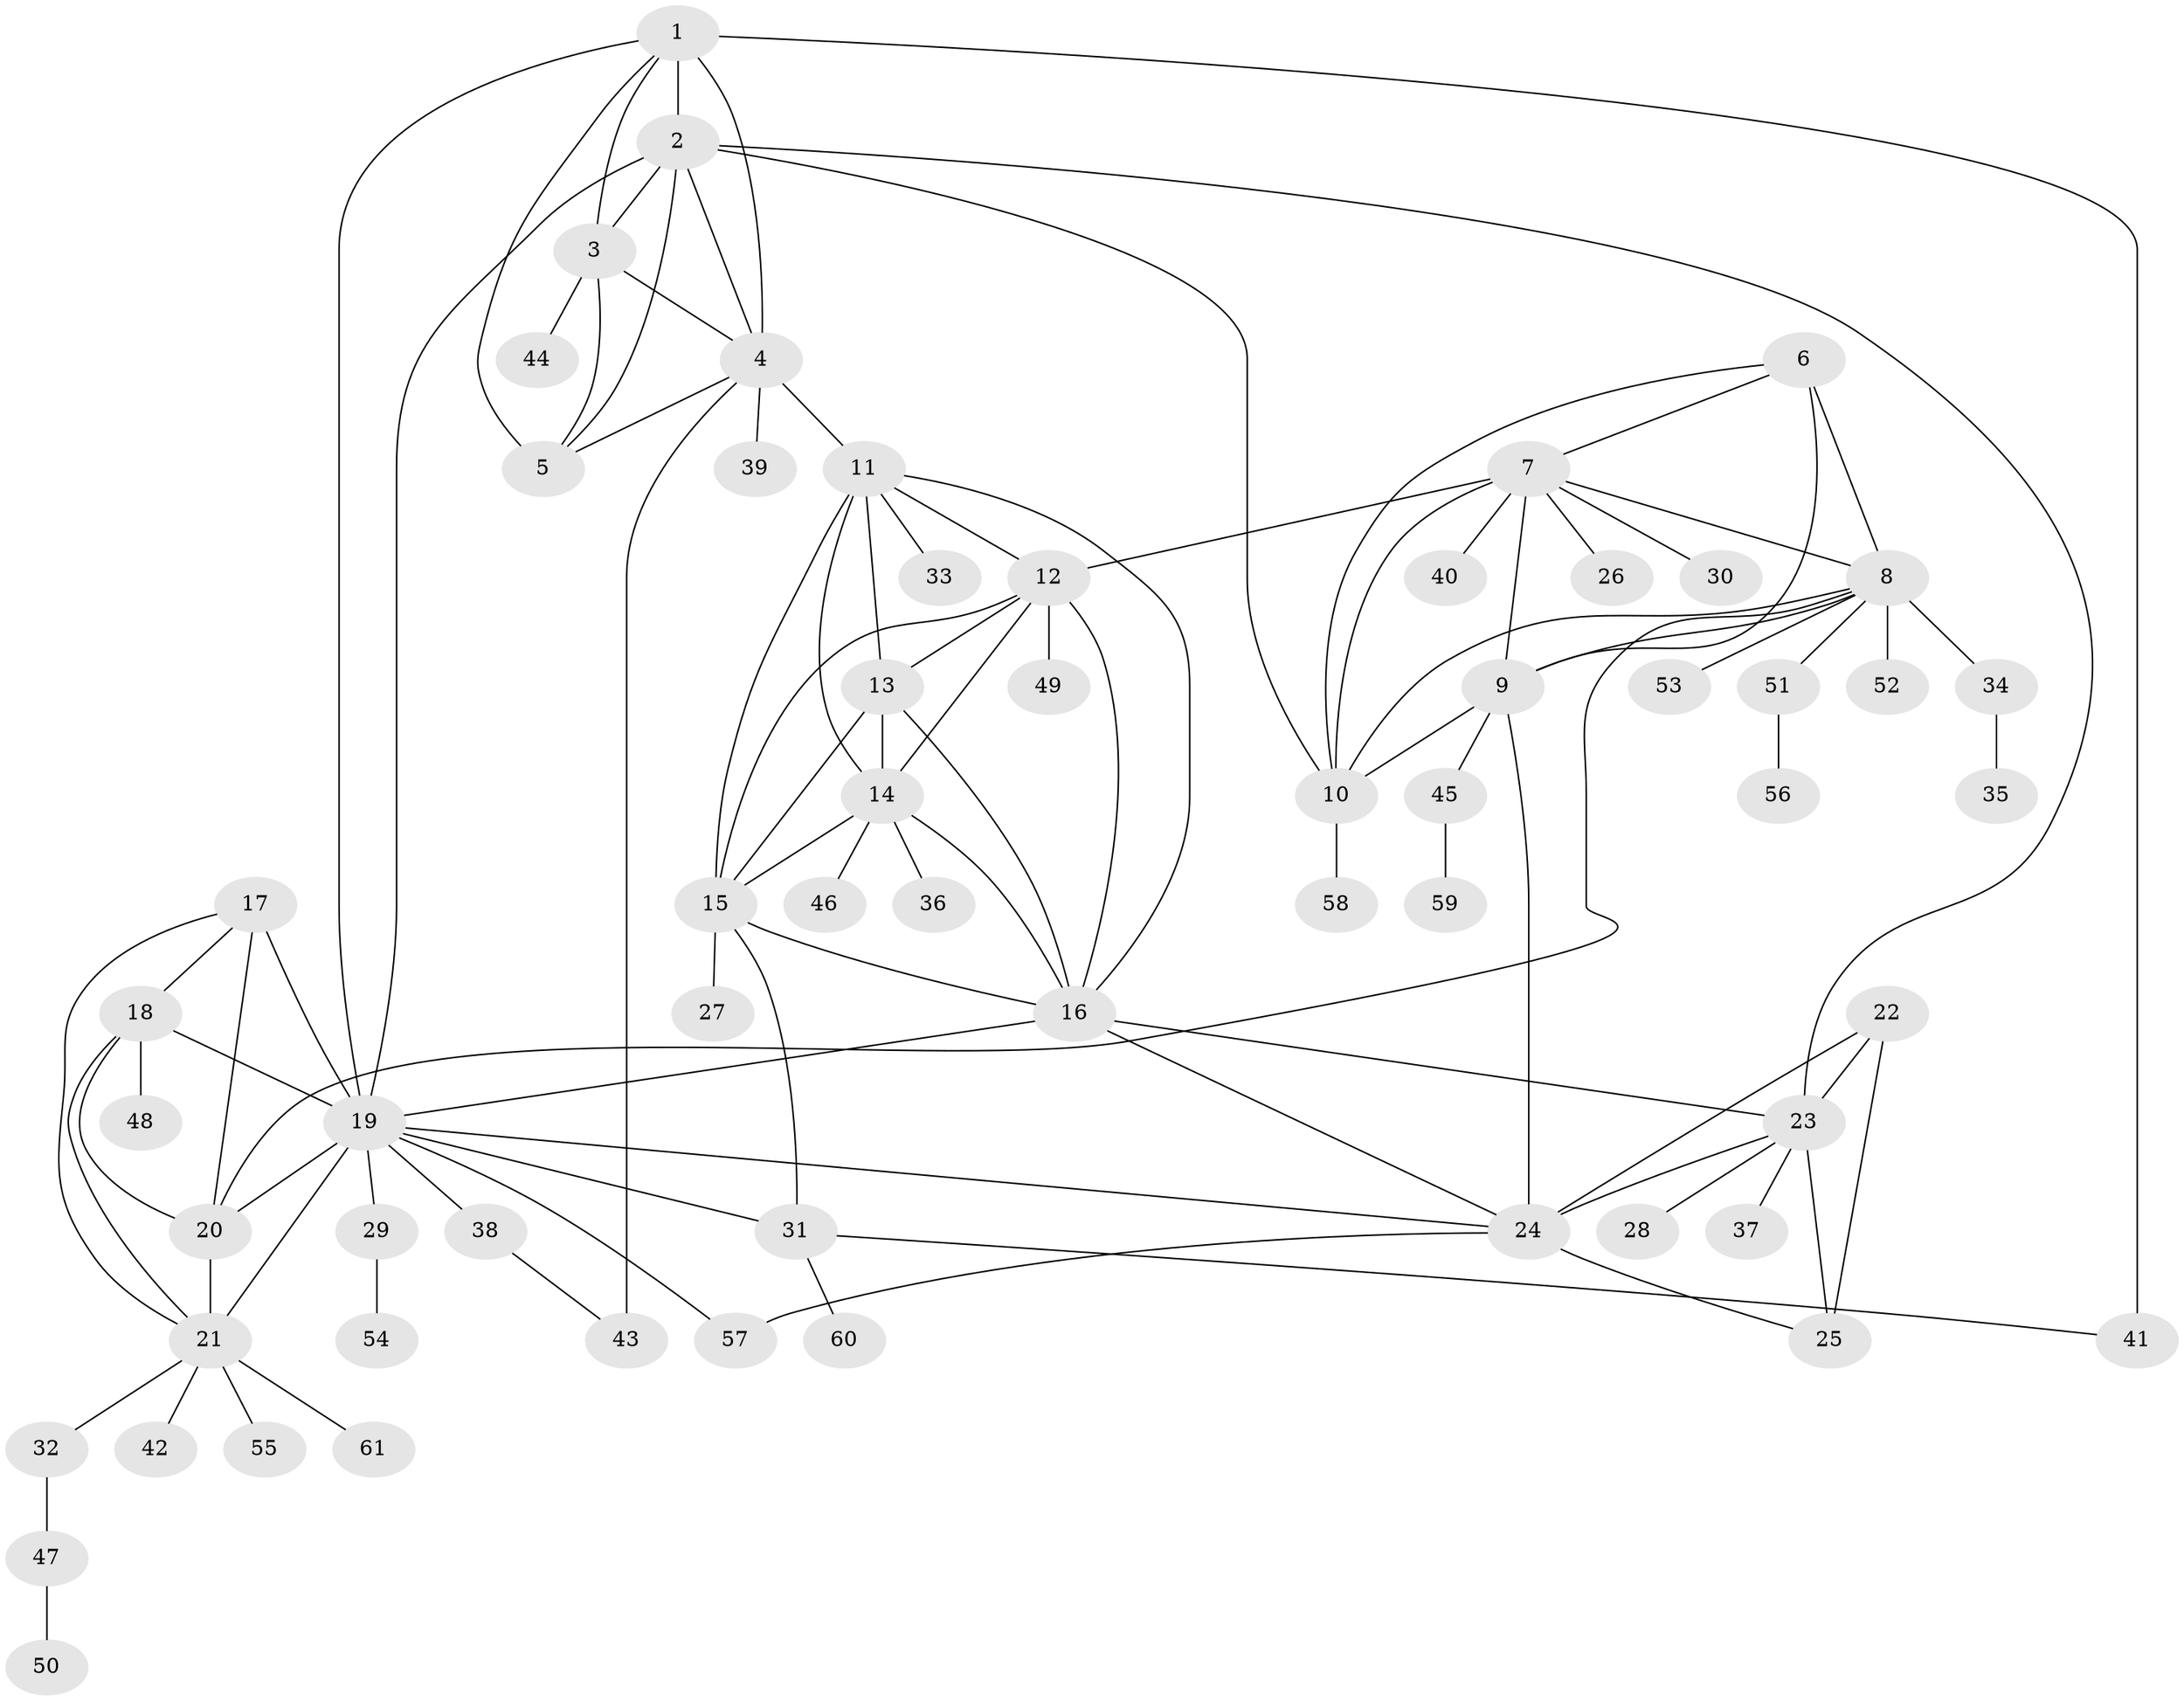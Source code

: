 // original degree distribution, {10: 0.03305785123966942, 6: 0.049586776859504134, 9: 0.01652892561983471, 13: 0.008264462809917356, 12: 0.008264462809917356, 11: 0.024793388429752067, 7: 0.049586776859504134, 5: 0.01652892561983471, 8: 0.04132231404958678, 1: 0.5619834710743802, 2: 0.1487603305785124, 3: 0.03305785123966942, 4: 0.008264462809917356}
// Generated by graph-tools (version 1.1) at 2025/37/03/09/25 02:37:18]
// undirected, 61 vertices, 103 edges
graph export_dot {
graph [start="1"]
  node [color=gray90,style=filled];
  1;
  2;
  3;
  4;
  5;
  6;
  7;
  8;
  9;
  10;
  11;
  12;
  13;
  14;
  15;
  16;
  17;
  18;
  19;
  20;
  21;
  22;
  23;
  24;
  25;
  26;
  27;
  28;
  29;
  30;
  31;
  32;
  33;
  34;
  35;
  36;
  37;
  38;
  39;
  40;
  41;
  42;
  43;
  44;
  45;
  46;
  47;
  48;
  49;
  50;
  51;
  52;
  53;
  54;
  55;
  56;
  57;
  58;
  59;
  60;
  61;
  1 -- 2 [weight=2.0];
  1 -- 3 [weight=1.0];
  1 -- 4 [weight=1.0];
  1 -- 5 [weight=1.0];
  1 -- 19 [weight=1.0];
  1 -- 41 [weight=3.0];
  2 -- 3 [weight=2.0];
  2 -- 4 [weight=2.0];
  2 -- 5 [weight=8.0];
  2 -- 10 [weight=1.0];
  2 -- 19 [weight=1.0];
  2 -- 23 [weight=1.0];
  3 -- 4 [weight=1.0];
  3 -- 5 [weight=1.0];
  3 -- 44 [weight=3.0];
  4 -- 5 [weight=1.0];
  4 -- 11 [weight=1.0];
  4 -- 39 [weight=1.0];
  4 -- 43 [weight=5.0];
  6 -- 7 [weight=1.0];
  6 -- 8 [weight=1.0];
  6 -- 9 [weight=2.0];
  6 -- 10 [weight=1.0];
  7 -- 8 [weight=1.0];
  7 -- 9 [weight=2.0];
  7 -- 10 [weight=1.0];
  7 -- 12 [weight=1.0];
  7 -- 26 [weight=1.0];
  7 -- 30 [weight=1.0];
  7 -- 40 [weight=1.0];
  8 -- 9 [weight=2.0];
  8 -- 10 [weight=1.0];
  8 -- 20 [weight=1.0];
  8 -- 34 [weight=1.0];
  8 -- 51 [weight=1.0];
  8 -- 52 [weight=1.0];
  8 -- 53 [weight=1.0];
  9 -- 10 [weight=2.0];
  9 -- 24 [weight=1.0];
  9 -- 45 [weight=1.0];
  10 -- 58 [weight=1.0];
  11 -- 12 [weight=1.0];
  11 -- 13 [weight=1.0];
  11 -- 14 [weight=1.0];
  11 -- 15 [weight=1.0];
  11 -- 16 [weight=1.0];
  11 -- 33 [weight=1.0];
  12 -- 13 [weight=1.0];
  12 -- 14 [weight=1.0];
  12 -- 15 [weight=1.0];
  12 -- 16 [weight=1.0];
  12 -- 49 [weight=1.0];
  13 -- 14 [weight=1.0];
  13 -- 15 [weight=1.0];
  13 -- 16 [weight=2.0];
  14 -- 15 [weight=1.0];
  14 -- 16 [weight=1.0];
  14 -- 36 [weight=1.0];
  14 -- 46 [weight=4.0];
  15 -- 16 [weight=1.0];
  15 -- 27 [weight=1.0];
  15 -- 31 [weight=2.0];
  16 -- 19 [weight=1.0];
  16 -- 23 [weight=1.0];
  16 -- 24 [weight=1.0];
  17 -- 18 [weight=1.0];
  17 -- 19 [weight=4.0];
  17 -- 20 [weight=1.0];
  17 -- 21 [weight=1.0];
  18 -- 19 [weight=2.0];
  18 -- 20 [weight=1.0];
  18 -- 21 [weight=1.0];
  18 -- 48 [weight=1.0];
  19 -- 20 [weight=2.0];
  19 -- 21 [weight=2.0];
  19 -- 24 [weight=1.0];
  19 -- 29 [weight=1.0];
  19 -- 31 [weight=1.0];
  19 -- 38 [weight=1.0];
  19 -- 57 [weight=1.0];
  20 -- 21 [weight=1.0];
  21 -- 32 [weight=1.0];
  21 -- 42 [weight=1.0];
  21 -- 55 [weight=1.0];
  21 -- 61 [weight=1.0];
  22 -- 23 [weight=3.0];
  22 -- 24 [weight=1.0];
  22 -- 25 [weight=1.0];
  23 -- 24 [weight=3.0];
  23 -- 25 [weight=3.0];
  23 -- 28 [weight=1.0];
  23 -- 37 [weight=1.0];
  24 -- 25 [weight=1.0];
  24 -- 57 [weight=1.0];
  29 -- 54 [weight=1.0];
  31 -- 41 [weight=1.0];
  31 -- 60 [weight=1.0];
  32 -- 47 [weight=1.0];
  34 -- 35 [weight=1.0];
  38 -- 43 [weight=1.0];
  45 -- 59 [weight=1.0];
  47 -- 50 [weight=1.0];
  51 -- 56 [weight=1.0];
}

